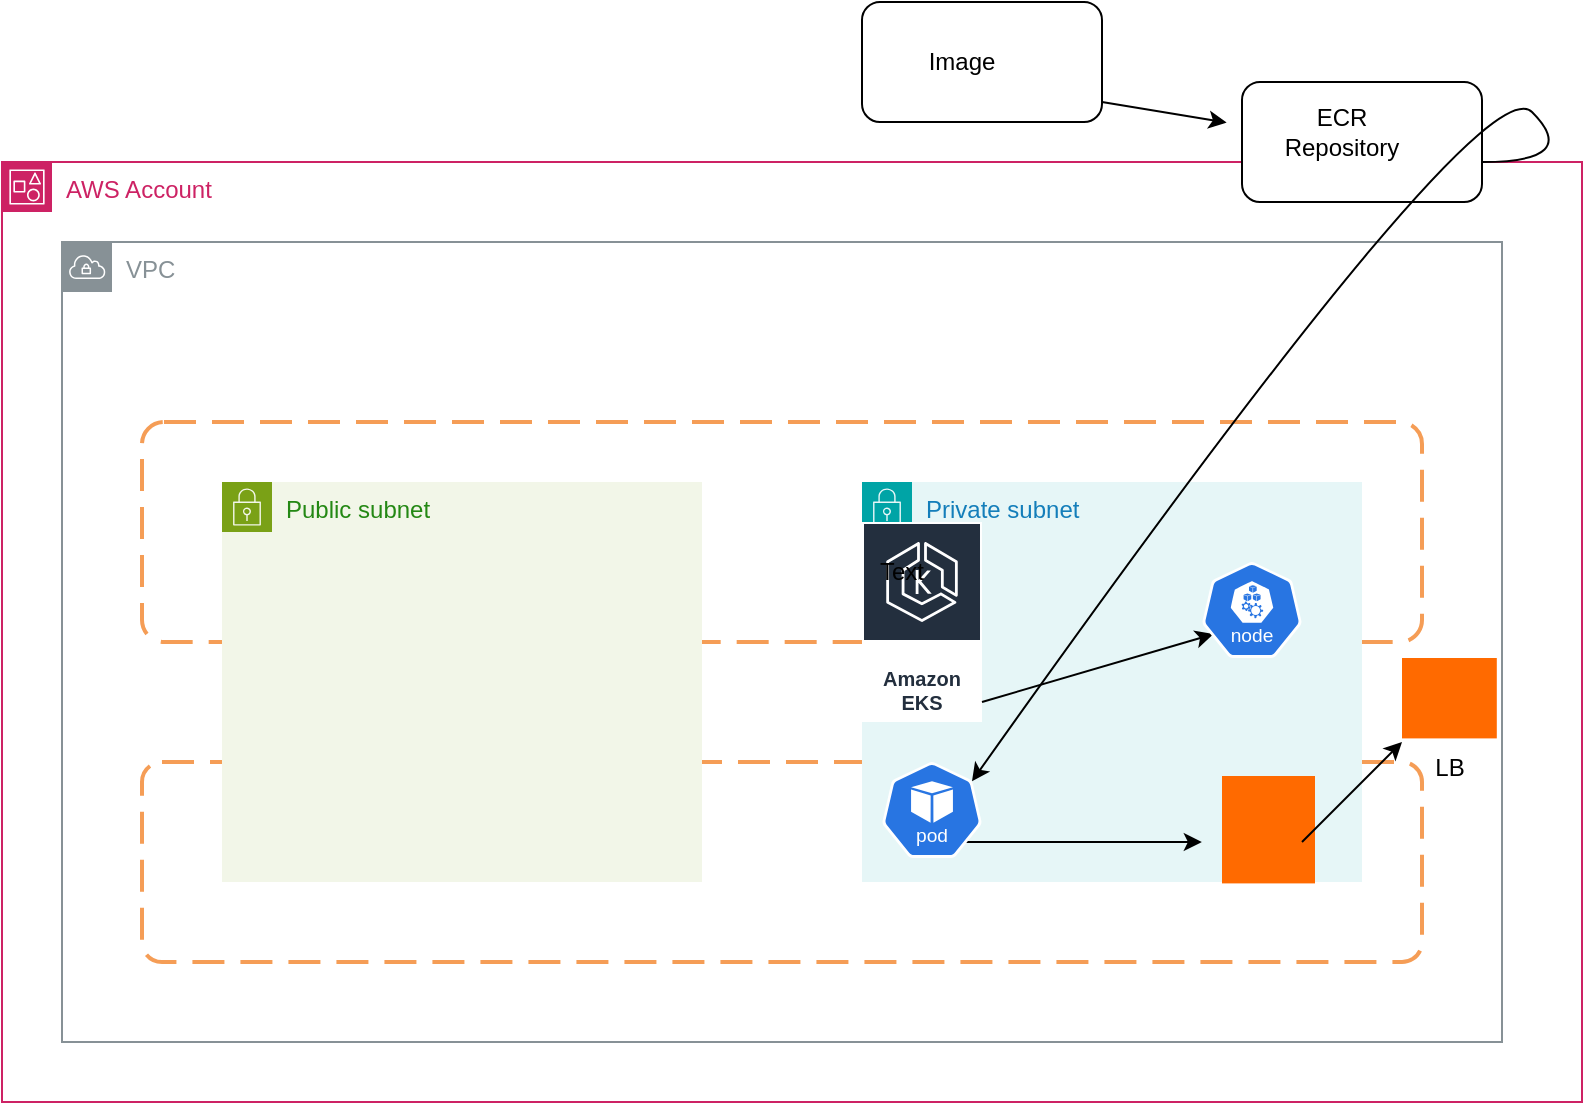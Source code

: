 <mxfile version="26.0.11">
  <diagram name="Page-1" id="ffONAau-GloypLVeAz17">
    <mxGraphModel dx="1354" dy="1762" grid="1" gridSize="10" guides="1" tooltips="1" connect="1" arrows="1" fold="1" page="1" pageScale="1" pageWidth="827" pageHeight="1169" math="0" shadow="0">
      <root>
        <mxCell id="0" />
        <mxCell id="1" parent="0" />
        <mxCell id="lZZhWsKGNbZdd5q-9L3x-1" value="VPC" style="sketch=0;outlineConnect=0;gradientColor=none;html=1;whiteSpace=wrap;fontSize=12;fontStyle=0;shape=mxgraph.aws4.group;grIcon=mxgraph.aws4.group_vpc;strokeColor=#879196;fillColor=none;verticalAlign=top;align=left;spacingLeft=30;fontColor=#879196;dashed=0;" vertex="1" parent="1">
          <mxGeometry x="40" y="40" width="720" height="400" as="geometry" />
        </mxCell>
        <mxCell id="lZZhWsKGNbZdd5q-9L3x-2" value="" style="rounded=1;arcSize=10;dashed=1;strokeColor=#F59D56;fillColor=none;gradientColor=none;dashPattern=8 4;strokeWidth=2;" vertex="1" parent="1">
          <mxGeometry x="80" y="130" width="640" height="110" as="geometry" />
        </mxCell>
        <mxCell id="lZZhWsKGNbZdd5q-9L3x-3" value="" style="rounded=1;arcSize=10;dashed=1;strokeColor=#F59D56;fillColor=none;gradientColor=none;dashPattern=8 4;strokeWidth=2;" vertex="1" parent="1">
          <mxGeometry x="80" y="300" width="640" height="100" as="geometry" />
        </mxCell>
        <mxCell id="lZZhWsKGNbZdd5q-9L3x-4" value="Public subnet" style="points=[[0,0],[0.25,0],[0.5,0],[0.75,0],[1,0],[1,0.25],[1,0.5],[1,0.75],[1,1],[0.75,1],[0.5,1],[0.25,1],[0,1],[0,0.75],[0,0.5],[0,0.25]];outlineConnect=0;gradientColor=none;html=1;whiteSpace=wrap;fontSize=12;fontStyle=0;container=1;pointerEvents=0;collapsible=0;recursiveResize=0;shape=mxgraph.aws4.group;grIcon=mxgraph.aws4.group_security_group;grStroke=0;strokeColor=#7AA116;fillColor=#F2F6E8;verticalAlign=top;align=left;spacingLeft=30;fontColor=#248814;dashed=0;" vertex="1" parent="1">
          <mxGeometry x="120" y="160" width="240" height="200" as="geometry" />
        </mxCell>
        <mxCell id="lZZhWsKGNbZdd5q-9L3x-6" value="Private subnet" style="points=[[0,0],[0.25,0],[0.5,0],[0.75,0],[1,0],[1,0.25],[1,0.5],[1,0.75],[1,1],[0.75,1],[0.5,1],[0.25,1],[0,1],[0,0.75],[0,0.5],[0,0.25]];outlineConnect=0;gradientColor=none;html=1;whiteSpace=wrap;fontSize=12;fontStyle=0;container=1;pointerEvents=0;collapsible=0;recursiveResize=0;shape=mxgraph.aws4.group;grIcon=mxgraph.aws4.group_security_group;grStroke=0;strokeColor=#00A4A6;fillColor=#E6F6F7;verticalAlign=top;align=left;spacingLeft=30;fontColor=#147EBA;dashed=0;" vertex="1" parent="1">
          <mxGeometry x="440" y="160" width="250" height="200" as="geometry" />
        </mxCell>
        <mxCell id="lZZhWsKGNbZdd5q-9L3x-7" value="AWS Account" style="points=[[0,0],[0.25,0],[0.5,0],[0.75,0],[1,0],[1,0.25],[1,0.5],[1,0.75],[1,1],[0.75,1],[0.5,1],[0.25,1],[0,1],[0,0.75],[0,0.5],[0,0.25]];outlineConnect=0;gradientColor=none;html=1;whiteSpace=wrap;fontSize=12;fontStyle=0;container=1;pointerEvents=0;collapsible=0;recursiveResize=0;shape=mxgraph.aws4.group;grIcon=mxgraph.aws4.group_account;strokeColor=#CD2264;fillColor=none;verticalAlign=top;align=left;spacingLeft=30;fontColor=#CD2264;dashed=0;" vertex="1" parent="1">
          <mxGeometry x="10" width="790" height="470" as="geometry" />
        </mxCell>
        <mxCell id="lZZhWsKGNbZdd5q-9L3x-8" value="" style="rounded=1;whiteSpace=wrap;html=1;" vertex="1" parent="lZZhWsKGNbZdd5q-9L3x-7">
          <mxGeometry x="620" y="-40" width="120" height="60" as="geometry" />
        </mxCell>
        <mxCell id="lZZhWsKGNbZdd5q-9L3x-10" value="ECR Repository" style="text;html=1;align=center;verticalAlign=middle;whiteSpace=wrap;rounded=0;" vertex="1" parent="lZZhWsKGNbZdd5q-9L3x-7">
          <mxGeometry x="640" y="-30" width="60" height="30" as="geometry" />
        </mxCell>
        <mxCell id="lZZhWsKGNbZdd5q-9L3x-13" value="Amazon EKS" style="sketch=0;outlineConnect=0;fontColor=#232F3E;gradientColor=none;strokeColor=#ffffff;fillColor=#232F3E;dashed=0;verticalLabelPosition=middle;verticalAlign=bottom;align=center;html=1;whiteSpace=wrap;fontSize=10;fontStyle=1;spacing=3;shape=mxgraph.aws4.productIcon;prIcon=mxgraph.aws4.eks;" vertex="1" parent="lZZhWsKGNbZdd5q-9L3x-7">
          <mxGeometry x="430" y="180" width="60" height="100" as="geometry" />
        </mxCell>
        <mxCell id="lZZhWsKGNbZdd5q-9L3x-19" value="" style="points=[];aspect=fixed;html=1;align=center;shadow=0;dashed=0;fillColor=#FF6A00;strokeColor=none;shape=mxgraph.alibaba_cloud.ahas_application_high_availability_service;" vertex="1" parent="lZZhWsKGNbZdd5q-9L3x-7">
          <mxGeometry x="610" y="307" width="46.5" height="53.7" as="geometry" />
        </mxCell>
        <mxCell id="lZZhWsKGNbZdd5q-9L3x-22" value="" style="endArrow=classic;html=1;rounded=0;entryX=0.837;entryY=0.964;entryDx=0;entryDy=0;entryPerimeter=0;" edge="1" parent="lZZhWsKGNbZdd5q-9L3x-7" target="lZZhWsKGNbZdd5q-9L3x-2">
          <mxGeometry width="50" height="50" relative="1" as="geometry">
            <mxPoint x="490" y="270" as="sourcePoint" />
            <mxPoint x="540" y="220" as="targetPoint" />
          </mxGeometry>
        </mxCell>
        <mxCell id="lZZhWsKGNbZdd5q-9L3x-23" value="" style="endArrow=classic;html=1;rounded=0;entryX=0.828;entryY=0.4;entryDx=0;entryDy=0;entryPerimeter=0;" edge="1" parent="lZZhWsKGNbZdd5q-9L3x-7" target="lZZhWsKGNbZdd5q-9L3x-3">
          <mxGeometry width="50" height="50" relative="1" as="geometry">
            <mxPoint x="480" y="340" as="sourcePoint" />
            <mxPoint x="530" y="290" as="targetPoint" />
          </mxGeometry>
        </mxCell>
        <mxCell id="lZZhWsKGNbZdd5q-9L3x-24" value="" style="points=[];aspect=fixed;html=1;align=center;shadow=0;dashed=0;fillColor=#FF6A00;strokeColor=none;shape=mxgraph.alibaba_cloud.alb_application_load_balancer_01;" vertex="1" parent="lZZhWsKGNbZdd5q-9L3x-7">
          <mxGeometry x="700" y="248" width="47.4" height="40.2" as="geometry" />
        </mxCell>
        <mxCell id="lZZhWsKGNbZdd5q-9L3x-26" value="LB" style="text;html=1;align=center;verticalAlign=middle;whiteSpace=wrap;rounded=0;" vertex="1" parent="lZZhWsKGNbZdd5q-9L3x-7">
          <mxGeometry x="693.7" y="288.2" width="60" height="30" as="geometry" />
        </mxCell>
        <mxCell id="lZZhWsKGNbZdd5q-9L3x-27" value="" style="endArrow=classic;html=1;rounded=0;" edge="1" parent="lZZhWsKGNbZdd5q-9L3x-7">
          <mxGeometry width="50" height="50" relative="1" as="geometry">
            <mxPoint x="650" y="340" as="sourcePoint" />
            <mxPoint x="700" y="290" as="targetPoint" />
          </mxGeometry>
        </mxCell>
        <mxCell id="lZZhWsKGNbZdd5q-9L3x-9" value="" style="rounded=1;whiteSpace=wrap;html=1;" vertex="1" parent="1">
          <mxGeometry x="440" y="-80" width="120" height="60" as="geometry" />
        </mxCell>
        <mxCell id="lZZhWsKGNbZdd5q-9L3x-11" value="Image" style="text;html=1;align=center;verticalAlign=middle;whiteSpace=wrap;rounded=0;" vertex="1" parent="1">
          <mxGeometry x="460" y="-65" width="60" height="30" as="geometry" />
        </mxCell>
        <mxCell id="lZZhWsKGNbZdd5q-9L3x-12" value="" style="endArrow=classic;html=1;rounded=0;entryX=-0.064;entryY=0.338;entryDx=0;entryDy=0;entryPerimeter=0;" edge="1" parent="1" target="lZZhWsKGNbZdd5q-9L3x-8">
          <mxGeometry width="50" height="50" relative="1" as="geometry">
            <mxPoint x="560" y="-30" as="sourcePoint" />
            <mxPoint x="610" y="-80" as="targetPoint" />
          </mxGeometry>
        </mxCell>
        <mxCell id="lZZhWsKGNbZdd5q-9L3x-14" value="" style="aspect=fixed;sketch=0;html=1;dashed=0;whitespace=wrap;verticalLabelPosition=bottom;verticalAlign=top;fillColor=#2875E2;strokeColor=#ffffff;points=[[0.005,0.63,0],[0.1,0.2,0],[0.9,0.2,0],[0.5,0,0],[0.995,0.63,0],[0.72,0.99,0],[0.5,1,0],[0.28,0.99,0]];shape=mxgraph.kubernetes.icon2;kubernetesLabel=1;prIcon=node" vertex="1" parent="1">
          <mxGeometry x="610" y="200" width="50" height="48" as="geometry" />
        </mxCell>
        <mxCell id="lZZhWsKGNbZdd5q-9L3x-15" value="" style="aspect=fixed;sketch=0;html=1;dashed=0;whitespace=wrap;verticalLabelPosition=bottom;verticalAlign=top;fillColor=#2875E2;strokeColor=#ffffff;points=[[0.005,0.63,0],[0.1,0.2,0],[0.9,0.2,0],[0.5,0,0],[0.995,0.63,0],[0.72,0.99,0],[0.5,1,0],[0.28,0.99,0]];shape=mxgraph.kubernetes.icon2;kubernetesLabel=1;prIcon=pod" vertex="1" parent="1">
          <mxGeometry x="450" y="300" width="50" height="48" as="geometry" />
        </mxCell>
        <mxCell id="lZZhWsKGNbZdd5q-9L3x-25" value="Text" style="text;html=1;align=center;verticalAlign=middle;whiteSpace=wrap;rounded=0;" vertex="1" parent="1">
          <mxGeometry x="430" y="190" width="60" height="30" as="geometry" />
        </mxCell>
        <mxCell id="lZZhWsKGNbZdd5q-9L3x-28" value="" style="curved=1;endArrow=classic;html=1;rounded=0;entryX=0.9;entryY=0.2;entryDx=0;entryDy=0;entryPerimeter=0;" edge="1" parent="1" target="lZZhWsKGNbZdd5q-9L3x-15">
          <mxGeometry width="50" height="50" relative="1" as="geometry">
            <mxPoint x="750" as="sourcePoint" />
            <mxPoint x="800" y="-50" as="targetPoint" />
            <Array as="points">
              <mxPoint x="800" />
              <mxPoint x="750" y="-50" />
            </Array>
          </mxGeometry>
        </mxCell>
      </root>
    </mxGraphModel>
  </diagram>
</mxfile>
